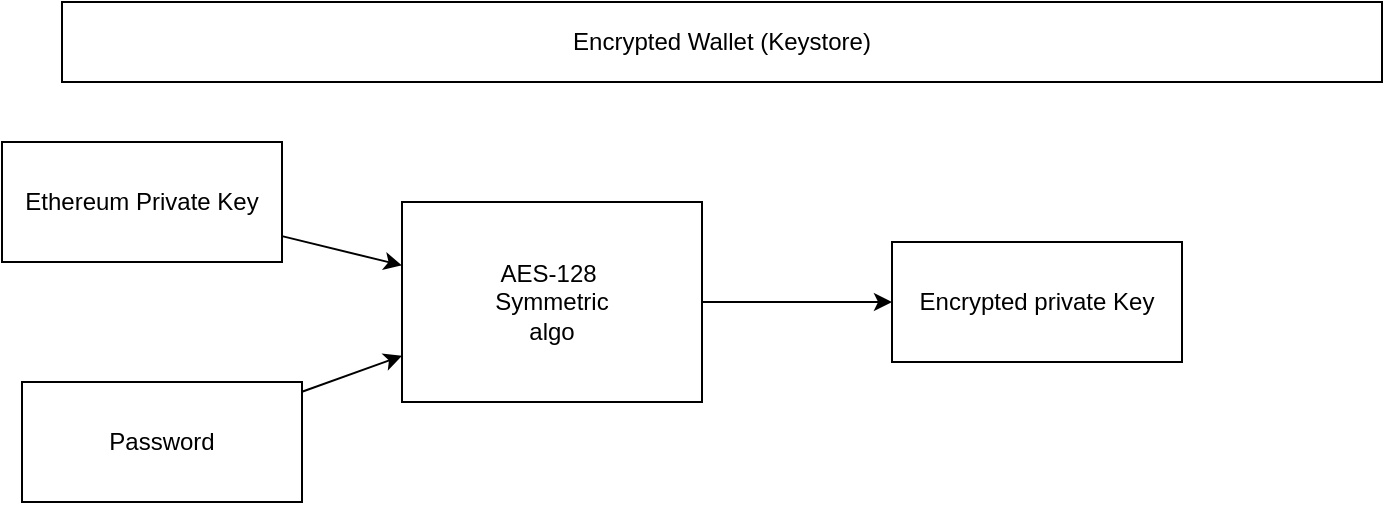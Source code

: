<mxfile>
    <diagram id="_2okwCyTRLatpHKHCMW0" name="Page-1">
        <mxGraphModel dx="992" dy="412" grid="1" gridSize="10" guides="1" tooltips="1" connect="1" arrows="1" fold="1" page="1" pageScale="1" pageWidth="827" pageHeight="1169" math="0" shadow="0">
            <root>
                <mxCell id="0"/>
                <mxCell id="1" parent="0"/>
                <mxCell id="2" value="Encrypted Wallet (Keystore)" style="rounded=0;whiteSpace=wrap;html=1;" vertex="1" parent="1">
                    <mxGeometry x="50" y="10" width="660" height="40" as="geometry"/>
                </mxCell>
                <mxCell id="7" value="" style="edgeStyle=none;html=1;" edge="1" parent="1" source="3" target="6">
                    <mxGeometry relative="1" as="geometry"/>
                </mxCell>
                <mxCell id="3" value="AES-128&amp;nbsp;&lt;br&gt;Symmetric&lt;br&gt;algo" style="rounded=0;whiteSpace=wrap;html=1;" vertex="1" parent="1">
                    <mxGeometry x="220" y="110" width="150" height="100" as="geometry"/>
                </mxCell>
                <mxCell id="8" value="" style="edgeStyle=none;html=1;" edge="1" parent="1" source="4" target="3">
                    <mxGeometry relative="1" as="geometry"/>
                </mxCell>
                <mxCell id="4" value="Ethereum Private Key" style="rounded=0;whiteSpace=wrap;html=1;" vertex="1" parent="1">
                    <mxGeometry x="20" y="80" width="140" height="60" as="geometry"/>
                </mxCell>
                <mxCell id="9" value="" style="edgeStyle=none;html=1;" edge="1" parent="1" source="5" target="3">
                    <mxGeometry relative="1" as="geometry"/>
                </mxCell>
                <mxCell id="5" value="Password" style="rounded=0;whiteSpace=wrap;html=1;" vertex="1" parent="1">
                    <mxGeometry x="30" y="200" width="140" height="60" as="geometry"/>
                </mxCell>
                <mxCell id="6" value="Encrypted private Key" style="whiteSpace=wrap;html=1;rounded=0;" vertex="1" parent="1">
                    <mxGeometry x="465" y="130" width="145" height="60" as="geometry"/>
                </mxCell>
            </root>
        </mxGraphModel>
    </diagram>
</mxfile>